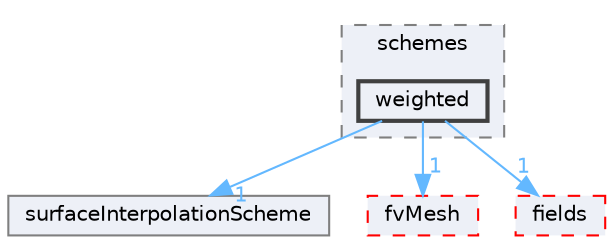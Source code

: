 digraph "src/finiteVolume/interpolation/surfaceInterpolation/schemes/weighted"
{
 // LATEX_PDF_SIZE
  bgcolor="transparent";
  edge [fontname=Helvetica,fontsize=10,labelfontname=Helvetica,labelfontsize=10];
  node [fontname=Helvetica,fontsize=10,shape=box,height=0.2,width=0.4];
  compound=true
  subgraph clusterdir_deb7d71175aa940c147966c547ebcb7e {
    graph [ bgcolor="#edf0f7", pencolor="grey50", label="schemes", fontname=Helvetica,fontsize=10 style="filled,dashed", URL="dir_deb7d71175aa940c147966c547ebcb7e.html",tooltip=""]
  dir_db0a2226cb14096abcebce6a1c584024 [label="weighted", fillcolor="#edf0f7", color="grey25", style="filled,bold", URL="dir_db0a2226cb14096abcebce6a1c584024.html",tooltip=""];
  }
  dir_19d3b1afd53ea5e65e1bc53b79dacb85 [label="surfaceInterpolationScheme", fillcolor="#edf0f7", color="grey50", style="filled", URL="dir_19d3b1afd53ea5e65e1bc53b79dacb85.html",tooltip=""];
  dir_c382fa095c9c33d8673c0dd60aaef275 [label="fvMesh", fillcolor="#edf0f7", color="red", style="filled,dashed", URL="dir_c382fa095c9c33d8673c0dd60aaef275.html",tooltip=""];
  dir_25ab4a83a983f7bb7a38b7f63bb141b7 [label="fields", fillcolor="#edf0f7", color="red", style="filled,dashed", URL="dir_25ab4a83a983f7bb7a38b7f63bb141b7.html",tooltip=""];
  dir_db0a2226cb14096abcebce6a1c584024->dir_19d3b1afd53ea5e65e1bc53b79dacb85 [headlabel="1", labeldistance=1.5 headhref="dir_004398_003849.html" href="dir_004398_003849.html" color="steelblue1" fontcolor="steelblue1"];
  dir_db0a2226cb14096abcebce6a1c584024->dir_25ab4a83a983f7bb7a38b7f63bb141b7 [headlabel="1", labeldistance=1.5 headhref="dir_004398_001332.html" href="dir_004398_001332.html" color="steelblue1" fontcolor="steelblue1"];
  dir_db0a2226cb14096abcebce6a1c584024->dir_c382fa095c9c33d8673c0dd60aaef275 [headlabel="1", labeldistance=1.5 headhref="dir_004398_001544.html" href="dir_004398_001544.html" color="steelblue1" fontcolor="steelblue1"];
}
